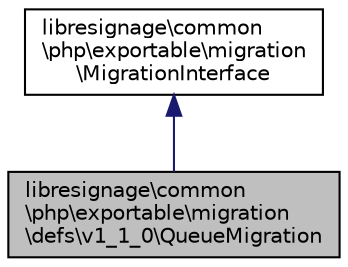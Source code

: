 digraph "libresignage\common\php\exportable\migration\defs\v1_1_0\QueueMigration"
{
  edge [fontname="Helvetica",fontsize="10",labelfontname="Helvetica",labelfontsize="10"];
  node [fontname="Helvetica",fontsize="10",shape=record];
  Node2 [label="libresignage\\common\l\\php\\exportable\\migration\l\\defs\\v1_1_0\\QueueMigration",height=0.2,width=0.4,color="black", fillcolor="grey75", style="filled", fontcolor="black"];
  Node3 -> Node2 [dir="back",color="midnightblue",fontsize="10",style="solid",fontname="Helvetica"];
  Node3 [label="libresignage\\common\l\\php\\exportable\\migration\l\\MigrationInterface",height=0.2,width=0.4,color="black", fillcolor="white", style="filled",URL="$interfacelibresignage_1_1common_1_1php_1_1exportable_1_1migration_1_1MigrationInterface.html"];
}

